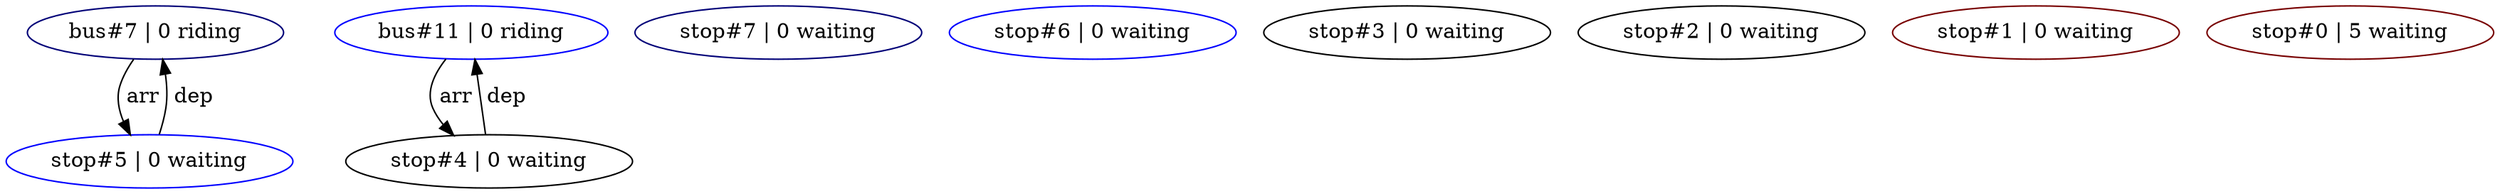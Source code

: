 digraph G
{
  bus7 [ label="bus#7 | 0 riding", color="#000077"];
  bus11 [ label="bus#11 | 0 riding", color="#0000FF"];

  stop7 [ label="stop#7 | 0 waiting", color="#000077"];
  stop6 [ label="stop#6 | 0 waiting", color="#0000FF"];
  stop5 [ label="stop#5 | 0 waiting", color="#0000FF"];
  stop4 [ label="stop#4 | 0 waiting", color="#000000"];
  stop3 [ label="stop#3 | 0 waiting", color="#000000"];
  stop2 [ label="stop#2 | 0 waiting", color="#000000"];
  stop1 [ label="stop#1 | 0 waiting", color="#770000"];
  stop0 [ label="stop#0 | 5 waiting", color="#770000"];

  stop5 -> bus7 [ label=" dep" ];
  bus7 -> stop5 [ label=" arr" ];
  stop4 -> bus11 [ label=" dep" ];
  bus11 -> stop4 [ label=" arr" ];
}
